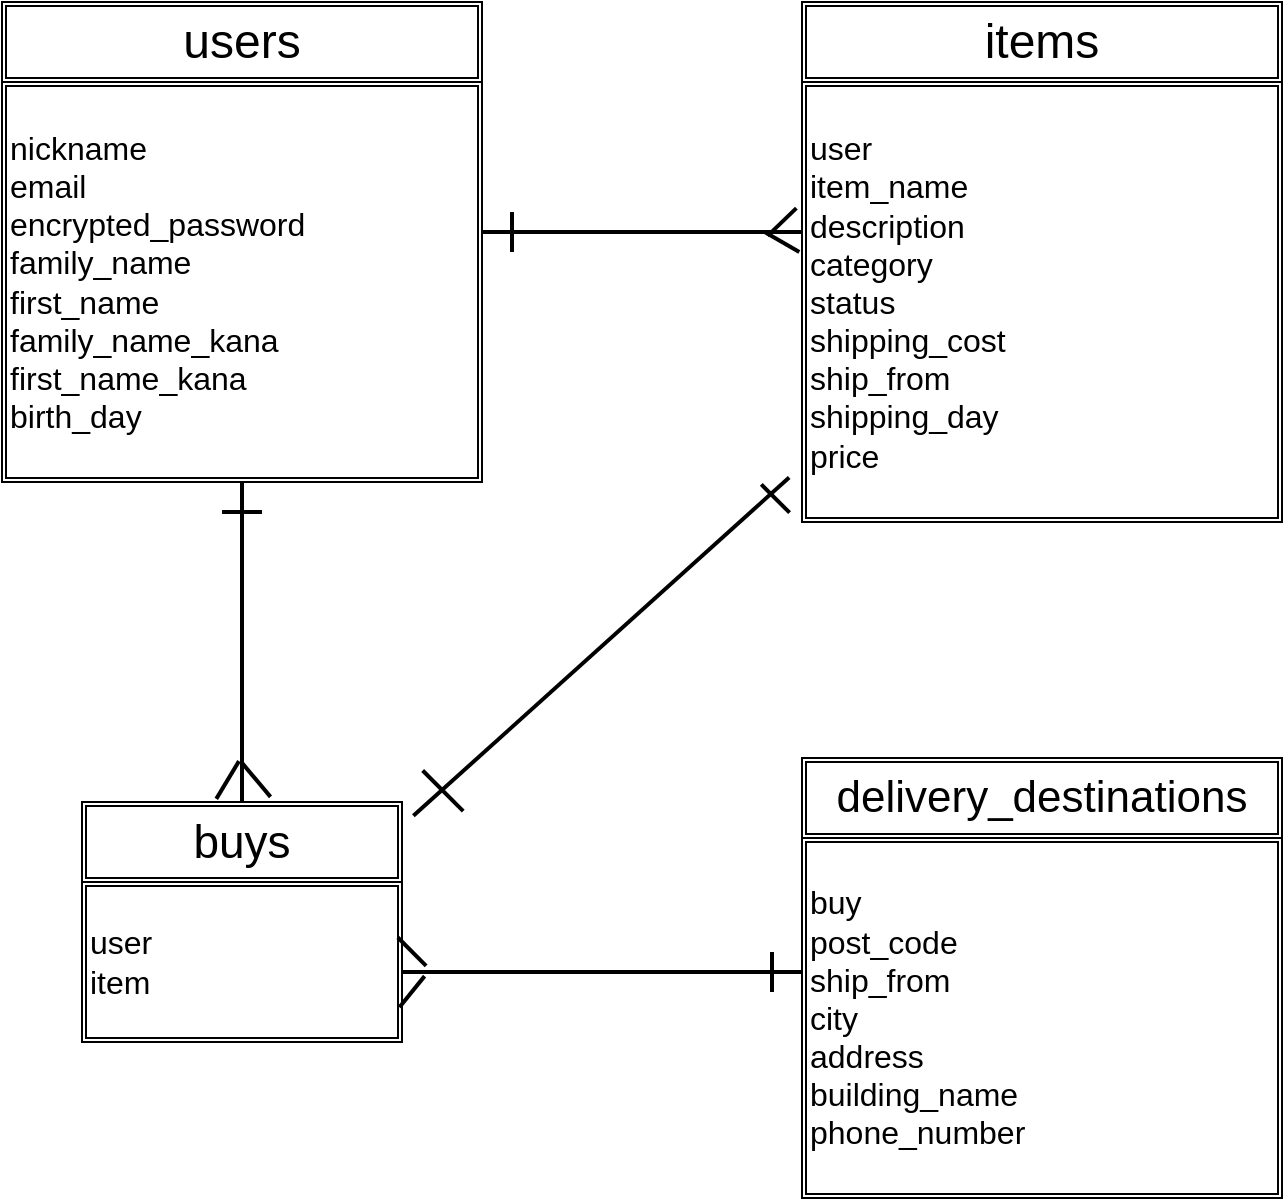 <mxfile>
    <diagram id="HMc8AJj18UYXLox1AZ4u" name="ページ1">
        <mxGraphModel dx="1036" dy="931" grid="1" gridSize="10" guides="1" tooltips="1" connect="1" arrows="1" fold="1" page="1" pageScale="1" pageWidth="1169" pageHeight="1654" background="none" math="0" shadow="0">
            <root>
                <mxCell id="0"/>
                <mxCell id="1" parent="0"/>
                <mxCell id="17" value="&lt;font style=&quot;font-size: 24px&quot;&gt;users&lt;/font&gt;" style="shape=ext;double=1;rounded=0;whiteSpace=wrap;html=1;" parent="1" vertex="1">
                    <mxGeometry x="80" y="80" width="240" height="40" as="geometry"/>
                </mxCell>
                <mxCell id="18" value="nickname&lt;br&gt;email&lt;br&gt;encrypted_password&lt;br&gt;family_name&lt;br&gt;first_name&lt;br&gt;family_name_kana&lt;br&gt;first_name_kana&lt;br&gt;birth_day" style="shape=ext;double=1;rounded=0;whiteSpace=wrap;html=1;align=left;fontSize=16;" parent="1" vertex="1">
                    <mxGeometry x="80" y="120" width="240" height="200" as="geometry"/>
                </mxCell>
                <mxCell id="19" value="&lt;span style=&quot;font-size: 23px&quot;&gt;buys&lt;/span&gt;" style="shape=ext;double=1;rounded=0;whiteSpace=wrap;html=1;fontSize=16;align=center;" parent="1" vertex="1">
                    <mxGeometry x="120" y="480" width="160" height="40" as="geometry"/>
                </mxCell>
                <mxCell id="20" style="edgeStyle=orthogonalEdgeStyle;rounded=0;orthogonalLoop=1;jettySize=auto;html=1;exitX=0.5;exitY=1;exitDx=0;exitDy=0;fontSize=16;" parent="1" source="19" target="19" edge="1">
                    <mxGeometry relative="1" as="geometry"/>
                </mxCell>
                <mxCell id="21" value="user&lt;br&gt;item" style="shape=ext;double=1;rounded=0;whiteSpace=wrap;html=1;fontSize=16;align=left;" parent="1" vertex="1">
                    <mxGeometry x="120" y="520" width="160" height="80" as="geometry"/>
                </mxCell>
                <mxCell id="22" value="&lt;font style=&quot;font-size: 22px&quot;&gt;delivery_destinations&lt;/font&gt;" style="shape=ext;double=1;rounded=0;whiteSpace=wrap;html=1;fontSize=16;align=center;" parent="1" vertex="1">
                    <mxGeometry x="480" y="458" width="240" height="40" as="geometry"/>
                </mxCell>
                <mxCell id="23" value="buy&lt;br&gt;post_code&lt;br&gt;ship_from&lt;br&gt;city&lt;br&gt;address&lt;br&gt;building_name&lt;br&gt;phone_number" style="shape=ext;double=1;rounded=0;whiteSpace=wrap;html=1;fontSize=16;align=left;" parent="1" vertex="1">
                    <mxGeometry x="480" y="498" width="240" height="180" as="geometry"/>
                </mxCell>
                <mxCell id="24" value="items" style="shape=ext;double=1;rounded=0;whiteSpace=wrap;html=1;fontSize=24;align=center;" parent="1" vertex="1">
                    <mxGeometry x="480" y="80" width="240" height="40" as="geometry"/>
                </mxCell>
                <mxCell id="25" value="user&lt;br&gt;item_name&lt;br&gt;description&lt;br&gt;category&lt;br&gt;status&lt;br&gt;shipping_cost&lt;br&gt;ship_from&lt;br&gt;shipping_day&lt;br&gt;price" style="shape=ext;double=1;rounded=0;whiteSpace=wrap;html=1;fontSize=16;align=left;" parent="1" vertex="1">
                    <mxGeometry x="480" y="120" width="240" height="220" as="geometry"/>
                </mxCell>
                <mxCell id="52" value="" style="line;strokeWidth=2;html=1;rounded=0;fontSize=16;align=left;" parent="1" vertex="1">
                    <mxGeometry x="320" y="190" width="160" height="10" as="geometry"/>
                </mxCell>
                <mxCell id="53" value="" style="line;strokeWidth=2;direction=south;html=1;rounded=0;fontSize=16;align=left;" parent="1" vertex="1">
                    <mxGeometry x="330" y="185" width="10" height="20" as="geometry"/>
                </mxCell>
                <mxCell id="54" value="" style="line;strokeWidth=2;direction=south;html=1;rounded=0;fontSize=16;align=left;rotation=46;" parent="1" vertex="1">
                    <mxGeometry x="460" y="180" width="20" height="20" as="geometry"/>
                </mxCell>
                <mxCell id="65" value="" style="line;strokeWidth=2;direction=south;html=1;rounded=0;fontSize=16;align=left;labelBackgroundColor=#FFFFFF;" vertex="1" parent="1">
                    <mxGeometry x="195" y="320" width="10" height="160" as="geometry"/>
                </mxCell>
                <mxCell id="66" value="" style="line;strokeWidth=2;html=1;rounded=0;fontSize=16;align=left;" vertex="1" parent="1">
                    <mxGeometry x="190" y="330" width="20" height="10" as="geometry"/>
                </mxCell>
                <mxCell id="67" value="" style="line;strokeWidth=2;direction=south;html=1;rounded=0;fontSize=16;align=left;rotation=31;" vertex="1" parent="1">
                    <mxGeometry x="180.62" y="458" width="24.38" height="22" as="geometry"/>
                </mxCell>
                <mxCell id="70" value="" style="line;strokeWidth=2;direction=south;html=1;rounded=0;fontSize=16;align=left;rotation=-40;" vertex="1" parent="1">
                    <mxGeometry x="195" y="458" width="24.38" height="22" as="geometry"/>
                </mxCell>
                <mxCell id="74" value="" style="line;strokeWidth=2;html=1;rounded=0;fontSize=16;align=left;" vertex="1" parent="1">
                    <mxGeometry x="280" y="560" width="200" height="10" as="geometry"/>
                </mxCell>
                <mxCell id="75" value="" style="line;strokeWidth=2;direction=south;html=1;rounded=0;fontSize=16;align=left;" vertex="1" parent="1">
                    <mxGeometry x="460" y="555" width="10" height="20" as="geometry"/>
                </mxCell>
                <mxCell id="86" value="" style="line;strokeWidth=2;direction=south;html=1;rounded=0;fontSize=16;align=left;rotation=-75;" vertex="1" parent="1">
                    <mxGeometry x="303.71" y="544.83" height="20" as="geometry"/>
                </mxCell>
                <mxCell id="87" value="" style="line;strokeWidth=2;direction=south;html=1;rounded=0;fontSize=16;align=left;rotation=-45;" vertex="1" parent="1">
                    <mxGeometry x="280.0" y="544.83" width="10" height="20" as="geometry"/>
                </mxCell>
                <mxCell id="89" value="" style="line;strokeWidth=2;direction=south;html=1;rounded=0;fontSize=16;align=left;rotation=39;" vertex="1" parent="1">
                    <mxGeometry x="273.15" y="564.83" width="23.71" height="20" as="geometry"/>
                </mxCell>
                <mxCell id="91" value="" style="line;strokeWidth=2;html=1;rounded=0;fontSize=16;align=left;rotation=-42;" vertex="1" parent="1">
                    <mxGeometry x="253.22" y="397.32" width="252.84" height="10" as="geometry"/>
                </mxCell>
                <mxCell id="92" value="" style="line;strokeWidth=2;direction=south;html=1;rounded=0;fontSize=16;align=left;rotation=-45;" vertex="1" parent="1">
                    <mxGeometry x="431.72" y="318.28" width="70" height="20" as="geometry"/>
                </mxCell>
                <mxCell id="93" value="" style="line;strokeWidth=2;direction=south;html=1;rounded=0;fontSize=16;align=left;rotation=-45;" vertex="1" parent="1">
                    <mxGeometry x="297.32" y="460.04" width="6.29" height="28.69" as="geometry"/>
                </mxCell>
                <mxCell id="95" value="" style="line;strokeWidth=2;direction=south;html=1;rounded=0;fontSize=16;align=left;rotation=120;" vertex="1" parent="1">
                    <mxGeometry x="460" y="190" width="20" height="20" as="geometry"/>
                </mxCell>
            </root>
        </mxGraphModel>
    </diagram>
</mxfile>